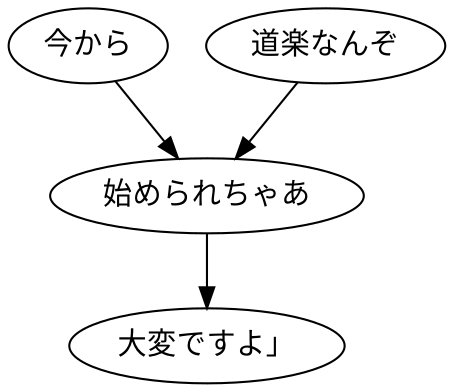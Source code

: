 digraph graph4661 {
	node0 [label="今から"];
	node1 [label="道楽なんぞ"];
	node2 [label="始められちゃあ"];
	node3 [label="大変ですよ」"];
	node0 -> node2;
	node1 -> node2;
	node2 -> node3;
}
